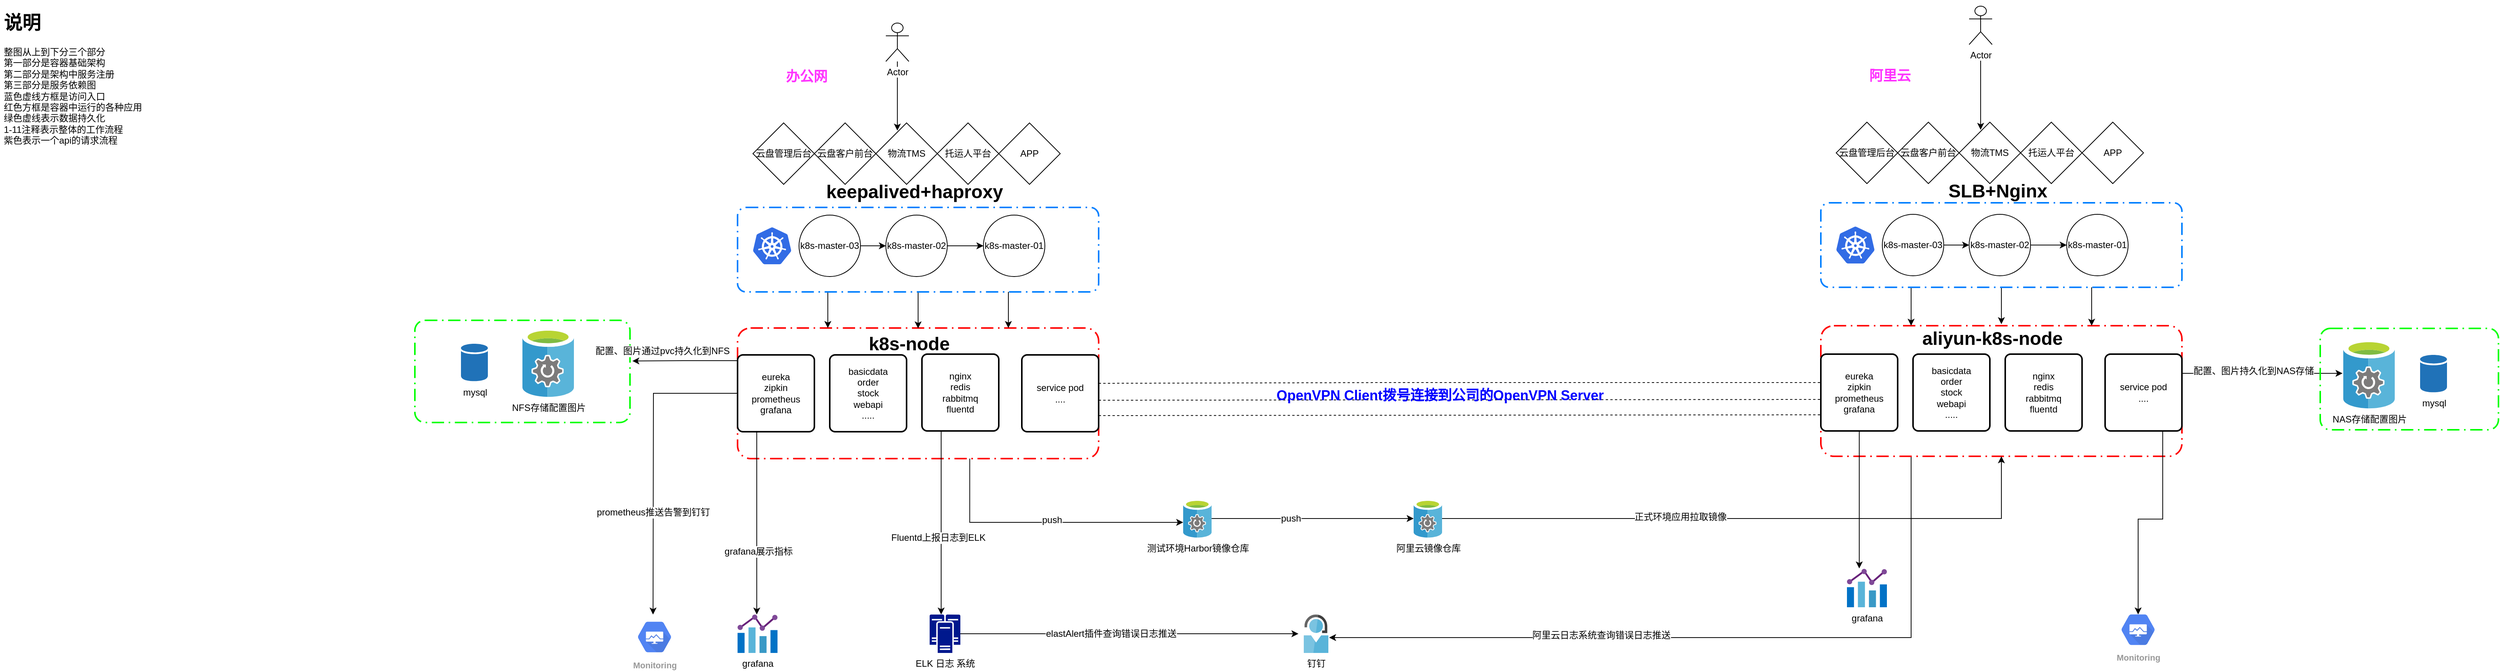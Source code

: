 <mxfile version="12.3.6" type="github" pages="1">
  <diagram id="JOAECc9dolxZvERgOYIs" name="第 1 页">
    <mxGraphModel dx="2412" dy="1940" grid="1" gridSize="10" guides="1" tooltips="1" connect="1" arrows="1" fold="1" page="1" pageScale="1" pageWidth="827" pageHeight="1169" math="0" shadow="0">
      <root>
        <mxCell id="0"/>
        <mxCell id="1" parent="0"/>
        <mxCell id="RfoIqtlfHeD6Kl8EGxVd-90" style="edgeStyle=orthogonalEdgeStyle;rounded=0;orthogonalLoop=1;jettySize=auto;html=1;exitX=0.25;exitY=1;exitDx=0;exitDy=0;entryX=1.031;entryY=0.6;entryDx=0;entryDy=0;entryPerimeter=0;" edge="1" parent="1" source="RfoIqtlfHeD6Kl8EGxVd-40" target="RfoIqtlfHeD6Kl8EGxVd-88">
          <mxGeometry relative="1" as="geometry"/>
        </mxCell>
        <mxCell id="RfoIqtlfHeD6Kl8EGxVd-91" value="阿里云日志系统查询错误日志推送" style="text;html=1;align=center;verticalAlign=middle;resizable=0;points=[];;labelBackgroundColor=#ffffff;" vertex="1" connectable="0" parent="RfoIqtlfHeD6Kl8EGxVd-90">
          <mxGeometry x="0.288" y="-3" relative="1" as="geometry">
            <mxPoint as="offset"/>
          </mxGeometry>
        </mxCell>
        <mxCell id="RfoIqtlfHeD6Kl8EGxVd-40" value="" style="rounded=1;arcSize=10;dashed=1;strokeColor=#FF0000;fillColor=none;gradientColor=none;dashPattern=8 3 1 3;strokeWidth=2;shadow=0;" vertex="1" parent="1">
          <mxGeometry x="1550" y="414" width="470" height="170" as="geometry"/>
        </mxCell>
        <mxCell id="RfoIqtlfHeD6Kl8EGxVd-7" value="" style="rounded=1;arcSize=10;dashed=1;strokeColor=#FF0000;fillColor=none;gradientColor=none;dashPattern=8 3 1 3;strokeWidth=2;shadow=0;" vertex="1" parent="1">
          <mxGeometry x="140" y="417" width="470" height="170" as="geometry"/>
        </mxCell>
        <mxCell id="RfoIqtlfHeD6Kl8EGxVd-17" value="" style="rounded=1;arcSize=10;dashed=1;strokeColor=#00FF00;fillColor=none;gradientColor=none;dashPattern=8 3 1 3;strokeWidth=2;shadow=0;" vertex="1" parent="1">
          <mxGeometry x="-280" y="407" width="280" height="133" as="geometry"/>
        </mxCell>
        <mxCell id="RfoIqtlfHeD6Kl8EGxVd-18" style="edgeStyle=orthogonalEdgeStyle;rounded=0;orthogonalLoop=1;jettySize=auto;html=1;exitX=0;exitY=0.25;exitDx=0;exitDy=0;entryX=1.011;entryY=0.398;entryDx=0;entryDy=0;entryPerimeter=0;" edge="1" parent="1" source="RfoIqtlfHeD6Kl8EGxVd-7" target="RfoIqtlfHeD6Kl8EGxVd-17">
          <mxGeometry relative="1" as="geometry"/>
        </mxCell>
        <mxCell id="RfoIqtlfHeD6Kl8EGxVd-19" value="配置、图片通过pvc持久化到NFS" style="text;html=1;align=center;verticalAlign=middle;resizable=0;points=[];;labelBackgroundColor=#ffffff;" vertex="1" connectable="0" parent="RfoIqtlfHeD6Kl8EGxVd-18">
          <mxGeometry x="0.329" y="-3" relative="1" as="geometry">
            <mxPoint x="-8" y="-10" as="offset"/>
          </mxGeometry>
        </mxCell>
        <mxCell id="RfoIqtlfHeD6Kl8EGxVd-21" style="edgeStyle=orthogonalEdgeStyle;rounded=0;orthogonalLoop=1;jettySize=auto;html=1;" edge="1" parent="1" source="RfoIqtlfHeD6Kl8EGxVd-7">
          <mxGeometry relative="1" as="geometry">
            <mxPoint x="30" y="790" as="targetPoint"/>
          </mxGeometry>
        </mxCell>
        <mxCell id="RfoIqtlfHeD6Kl8EGxVd-29" value="prometheus推送告警到钉钉" style="text;html=1;align=center;verticalAlign=middle;resizable=0;points=[];;labelBackgroundColor=#ffffff;" vertex="1" connectable="0" parent="RfoIqtlfHeD6Kl8EGxVd-21">
          <mxGeometry x="0.332" relative="1" as="geometry">
            <mxPoint as="offset"/>
          </mxGeometry>
        </mxCell>
        <mxCell id="RfoIqtlfHeD6Kl8EGxVd-34" style="edgeStyle=orthogonalEdgeStyle;rounded=0;orthogonalLoop=1;jettySize=auto;html=1;exitX=0.643;exitY=1;exitDx=0;exitDy=0;entryX=0;entryY=0.6;entryDx=0;entryDy=0;entryPerimeter=0;exitPerimeter=0;" edge="1" parent="1" source="RfoIqtlfHeD6Kl8EGxVd-7" target="RfoIqtlfHeD6Kl8EGxVd-32">
          <mxGeometry relative="1" as="geometry"/>
        </mxCell>
        <mxCell id="RfoIqtlfHeD6Kl8EGxVd-72" value="push" style="text;html=1;align=center;verticalAlign=middle;resizable=0;points=[];;labelBackgroundColor=#ffffff;" vertex="1" connectable="0" parent="RfoIqtlfHeD6Kl8EGxVd-34">
          <mxGeometry x="0.05" y="3" relative="1" as="geometry">
            <mxPoint as="offset"/>
          </mxGeometry>
        </mxCell>
        <mxCell id="RfoIqtlfHeD6Kl8EGxVd-81" style="edgeStyle=orthogonalEdgeStyle;rounded=0;orthogonalLoop=1;jettySize=auto;html=1;exitX=0.25;exitY=1;exitDx=0;exitDy=0;entryX=0.25;entryY=0;entryDx=0;entryDy=0;" edge="1" parent="1" source="RfoIqtlfHeD6Kl8EGxVd-3" target="RfoIqtlfHeD6Kl8EGxVd-7">
          <mxGeometry relative="1" as="geometry"/>
        </mxCell>
        <mxCell id="RfoIqtlfHeD6Kl8EGxVd-82" style="edgeStyle=orthogonalEdgeStyle;rounded=0;orthogonalLoop=1;jettySize=auto;html=1;exitX=0.5;exitY=1;exitDx=0;exitDy=0;entryX=0.62;entryY=0;entryDx=0;entryDy=0;entryPerimeter=0;" edge="1" parent="1" source="RfoIqtlfHeD6Kl8EGxVd-3" target="RfoIqtlfHeD6Kl8EGxVd-14">
          <mxGeometry relative="1" as="geometry"/>
        </mxCell>
        <mxCell id="RfoIqtlfHeD6Kl8EGxVd-83" style="edgeStyle=orthogonalEdgeStyle;rounded=0;orthogonalLoop=1;jettySize=auto;html=1;exitX=0.75;exitY=1;exitDx=0;exitDy=0;entryX=0.75;entryY=0;entryDx=0;entryDy=0;" edge="1" parent="1" source="RfoIqtlfHeD6Kl8EGxVd-3" target="RfoIqtlfHeD6Kl8EGxVd-7">
          <mxGeometry relative="1" as="geometry"/>
        </mxCell>
        <mxCell id="RfoIqtlfHeD6Kl8EGxVd-3" value="" style="rounded=1;arcSize=10;dashed=1;strokeColor=#007FFF;fillColor=none;gradientColor=none;dashPattern=8 3 1 3;strokeWidth=2;shadow=0;" vertex="1" parent="1">
          <mxGeometry x="140" y="260" width="470" height="110" as="geometry"/>
        </mxCell>
        <mxCell id="q3KWGAczgnSq44PTm5tH-10" style="edgeStyle=orthogonalEdgeStyle;rounded=0;orthogonalLoop=1;jettySize=auto;html=1;" parent="1" source="q3KWGAczgnSq44PTm5tH-1" edge="1">
          <mxGeometry relative="1" as="geometry">
            <mxPoint x="348" y="160" as="targetPoint"/>
          </mxGeometry>
        </mxCell>
        <mxCell id="q3KWGAczgnSq44PTm5tH-1" value="Actor" style="shape=umlActor;verticalLabelPosition=bottom;labelBackgroundColor=#ffffff;verticalAlign=top;html=1;outlineConnect=0;" parent="1" vertex="1">
          <mxGeometry x="333" y="20" width="30" height="50" as="geometry"/>
        </mxCell>
        <mxCell id="q3KWGAczgnSq44PTm5tH-2" value="云盘管理后台" style="rhombus;whiteSpace=wrap;html=1;" parent="1" vertex="1">
          <mxGeometry x="160" y="150" width="80" height="80" as="geometry"/>
        </mxCell>
        <mxCell id="q3KWGAczgnSq44PTm5tH-3" value="云盘客户前台" style="rhombus;whiteSpace=wrap;html=1;" parent="1" vertex="1">
          <mxGeometry x="240" y="150" width="80" height="80" as="geometry"/>
        </mxCell>
        <mxCell id="q3KWGAczgnSq44PTm5tH-4" value="物流TMS" style="rhombus;whiteSpace=wrap;html=1;" parent="1" vertex="1">
          <mxGeometry x="320" y="150" width="80" height="80" as="geometry"/>
        </mxCell>
        <mxCell id="q3KWGAczgnSq44PTm5tH-5" value="托运人平台" style="rhombus;whiteSpace=wrap;html=1;" parent="1" vertex="1">
          <mxGeometry x="400" y="150" width="80" height="80" as="geometry"/>
        </mxCell>
        <mxCell id="q3KWGAczgnSq44PTm5tH-8" value="&lt;h1&gt;说明&lt;/h1&gt;&lt;div&gt;整图从上到下分三个部分&lt;/div&gt;&lt;div&gt;第一部分是容器基础架构&lt;/div&gt;&lt;div&gt;第二部分是架构中服务注册&lt;/div&gt;&lt;div&gt;第三部分是服务依赖图&lt;/div&gt;&lt;div&gt;蓝色虚线方框是访问入口&lt;/div&gt;&lt;div&gt;红色方框是容器中运行的各种应用&lt;/div&gt;&lt;div&gt;绿色虚线表示数据持久化&lt;/div&gt;&lt;div&gt;1-11注释表示整体的工作流程&lt;/div&gt;&lt;div&gt;紫色表示一个api的请求流程&lt;/div&gt;" style="text;html=1;strokeColor=none;fillColor=none;spacing=5;spacingTop=-20;whiteSpace=wrap;overflow=hidden;rounded=0;" parent="1" vertex="1">
          <mxGeometry x="-820" width="197" height="200" as="geometry"/>
        </mxCell>
        <mxCell id="q3KWGAczgnSq44PTm5tH-9" value="&lt;font color=&quot;#ff33ff&quot; style=&quot;font-size: 18px&quot;&gt;&lt;b&gt;办公网&lt;/b&gt;&lt;/font&gt;" style="text;html=1;strokeColor=none;fillColor=none;align=center;verticalAlign=middle;whiteSpace=wrap;rounded=0;" parent="1" vertex="1">
          <mxGeometry x="200" y="70" width="60" height="40" as="geometry"/>
        </mxCell>
        <mxCell id="q3KWGAczgnSq44PTm5tH-11" value="APP" style="rhombus;whiteSpace=wrap;html=1;" parent="1" vertex="1">
          <mxGeometry x="480" y="150" width="80" height="80" as="geometry"/>
        </mxCell>
        <mxCell id="RfoIqtlfHeD6Kl8EGxVd-4" style="edgeStyle=orthogonalEdgeStyle;rounded=0;orthogonalLoop=1;jettySize=auto;html=1;exitX=1;exitY=0.5;exitDx=0;exitDy=0;entryX=0;entryY=0.5;entryDx=0;entryDy=0;" edge="1" parent="1" source="q3KWGAczgnSq44PTm5tH-13" target="q3KWGAczgnSq44PTm5tH-14">
          <mxGeometry relative="1" as="geometry"/>
        </mxCell>
        <mxCell id="q3KWGAczgnSq44PTm5tH-13" value="k8s-master-03" style="ellipse;whiteSpace=wrap;html=1;aspect=fixed;fillColor=#FFFFFF;" parent="1" vertex="1">
          <mxGeometry x="220" y="270" width="80" height="80" as="geometry"/>
        </mxCell>
        <mxCell id="RfoIqtlfHeD6Kl8EGxVd-5" style="edgeStyle=orthogonalEdgeStyle;rounded=0;orthogonalLoop=1;jettySize=auto;html=1;exitX=1;exitY=0.5;exitDx=0;exitDy=0;entryX=0;entryY=0.5;entryDx=0;entryDy=0;" edge="1" parent="1" source="q3KWGAczgnSq44PTm5tH-14" target="q3KWGAczgnSq44PTm5tH-15">
          <mxGeometry relative="1" as="geometry"/>
        </mxCell>
        <mxCell id="q3KWGAczgnSq44PTm5tH-14" value="&lt;span style=&quot;white-space: normal&quot;&gt;k8s-master-02&lt;/span&gt;" style="ellipse;whiteSpace=wrap;html=1;aspect=fixed;fillColor=#FFFFFF;" parent="1" vertex="1">
          <mxGeometry x="333" y="270" width="80" height="80" as="geometry"/>
        </mxCell>
        <mxCell id="q3KWGAczgnSq44PTm5tH-15" value="&lt;span style=&quot;white-space: normal&quot;&gt;k8s-master-01&lt;/span&gt;" style="ellipse;whiteSpace=wrap;html=1;aspect=fixed;fillColor=#FFFFFF;" parent="1" vertex="1">
          <mxGeometry x="460" y="270" width="80" height="80" as="geometry"/>
        </mxCell>
        <mxCell id="q3KWGAczgnSq44PTm5tH-18" value="" style="aspect=fixed;html=1;points=[];align=center;image;fontSize=12;image=img/lib/mscae/Kubernetes.svg;shadow=0;fillColor=#FFFFFF;" parent="1" vertex="1">
          <mxGeometry x="160" y="286" width="50" height="48" as="geometry"/>
        </mxCell>
        <mxCell id="RfoIqtlfHeD6Kl8EGxVd-25" style="edgeStyle=orthogonalEdgeStyle;rounded=0;orthogonalLoop=1;jettySize=auto;html=1;exitX=0.25;exitY=1;exitDx=0;exitDy=0;entryX=0.481;entryY=0;entryDx=0;entryDy=0;entryPerimeter=0;" edge="1" parent="1" source="q3KWGAczgnSq44PTm5tH-19" target="RfoIqtlfHeD6Kl8EGxVd-24">
          <mxGeometry relative="1" as="geometry"/>
        </mxCell>
        <mxCell id="RfoIqtlfHeD6Kl8EGxVd-30" value="grafana展示指标" style="text;html=1;align=center;verticalAlign=middle;resizable=0;points=[];;labelBackgroundColor=#ffffff;" vertex="1" connectable="0" parent="RfoIqtlfHeD6Kl8EGxVd-25">
          <mxGeometry x="0.311" y="2" relative="1" as="geometry">
            <mxPoint as="offset"/>
          </mxGeometry>
        </mxCell>
        <mxCell id="q3KWGAczgnSq44PTm5tH-19" value="eureka&lt;br&gt;zipkin&lt;br&gt;prometheus&lt;br&gt;grafana" style="rounded=1;whiteSpace=wrap;html=1;absoluteArcSize=1;arcSize=14;strokeWidth=2;shadow=0;fillColor=#FFFFFF;" parent="1" vertex="1">
          <mxGeometry x="140" y="452" width="100" height="100" as="geometry"/>
        </mxCell>
        <mxCell id="RfoIqtlfHeD6Kl8EGxVd-6" value="keepalived+haproxy" style="text;strokeColor=none;fillColor=none;html=1;fontSize=24;fontStyle=1;verticalAlign=middle;align=center;shadow=0;" vertex="1" parent="1">
          <mxGeometry x="320" y="220" width="100" height="40" as="geometry"/>
        </mxCell>
        <mxCell id="RfoIqtlfHeD6Kl8EGxVd-84" style="edgeStyle=orthogonalEdgeStyle;rounded=0;orthogonalLoop=1;jettySize=auto;html=1;exitX=0.25;exitY=1;exitDx=0;exitDy=0;" edge="1" parent="1" source="RfoIqtlfHeD6Kl8EGxVd-8">
          <mxGeometry relative="1" as="geometry">
            <mxPoint x="405" y="790" as="targetPoint"/>
          </mxGeometry>
        </mxCell>
        <mxCell id="RfoIqtlfHeD6Kl8EGxVd-86" value="Fluentd上报日志到ELK" style="text;html=1;align=center;verticalAlign=middle;resizable=0;points=[];;labelBackgroundColor=#ffffff;" vertex="1" connectable="0" parent="RfoIqtlfHeD6Kl8EGxVd-84">
          <mxGeometry x="0.197" y="-1" relative="1" as="geometry">
            <mxPoint x="-4" y="-4" as="offset"/>
          </mxGeometry>
        </mxCell>
        <mxCell id="RfoIqtlfHeD6Kl8EGxVd-8" value="nginx&lt;br&gt;redis&lt;br&gt;rabbitmq&lt;br&gt;fluentd" style="rounded=1;whiteSpace=wrap;html=1;absoluteArcSize=1;arcSize=14;strokeWidth=2;shadow=0;fillColor=#FFFFFF;" vertex="1" parent="1">
          <mxGeometry x="380" y="451" width="100" height="100" as="geometry"/>
        </mxCell>
        <mxCell id="RfoIqtlfHeD6Kl8EGxVd-9" value="service pod&lt;br&gt;...." style="rounded=1;whiteSpace=wrap;html=1;absoluteArcSize=1;arcSize=14;strokeWidth=2;shadow=0;fillColor=#FFFFFF;" vertex="1" parent="1">
          <mxGeometry x="510" y="452" width="100" height="100" as="geometry"/>
        </mxCell>
        <mxCell id="RfoIqtlfHeD6Kl8EGxVd-10" value="basicdata&lt;br&gt;order&lt;br&gt;stock&lt;br&gt;webapi&lt;br&gt;....." style="rounded=1;whiteSpace=wrap;html=1;absoluteArcSize=1;arcSize=14;strokeWidth=2;shadow=0;fillColor=#FFFFFF;" vertex="1" parent="1">
          <mxGeometry x="260" y="452" width="100" height="100" as="geometry"/>
        </mxCell>
        <mxCell id="RfoIqtlfHeD6Kl8EGxVd-14" value="k8s-node" style="text;strokeColor=none;fillColor=none;html=1;fontSize=24;fontStyle=1;verticalAlign=middle;align=center;shadow=0;" vertex="1" parent="1">
          <mxGeometry x="313" y="417.5" width="100" height="40" as="geometry"/>
        </mxCell>
        <mxCell id="RfoIqtlfHeD6Kl8EGxVd-15" value="NFS存储配置图片" style="aspect=fixed;html=1;points=[];align=center;image;fontSize=12;image=img/lib/mscae/StorSimple_Data_Managers.svg;shadow=0;strokeColor=#FF0000;fillColor=#FFFFFF;" vertex="1" parent="1">
          <mxGeometry x="-140" y="417" width="67" height="90" as="geometry"/>
        </mxCell>
        <mxCell id="RfoIqtlfHeD6Kl8EGxVd-16" value="mysql" style="shadow=0;dashed=0;html=1;strokeColor=none;labelPosition=center;verticalLabelPosition=bottom;verticalAlign=top;outlineConnect=0;align=center;shape=mxgraph.office.databases.database;fillColor=#2072B8;" vertex="1" parent="1">
          <mxGeometry x="-220" y="437.5" width="35" height="49" as="geometry"/>
        </mxCell>
        <mxCell id="RfoIqtlfHeD6Kl8EGxVd-24" value="grafana" style="aspect=fixed;html=1;points=[];align=center;image;fontSize=12;image=img/lib/mscae/Chart.svg;shadow=0;strokeColor=#00FF00;fillColor=#FFFFFF;" vertex="1" parent="1">
          <mxGeometry x="140" y="790" width="52" height="50" as="geometry"/>
        </mxCell>
        <mxCell id="RfoIqtlfHeD6Kl8EGxVd-26" value="Monitoring" style="html=1;fillColor=#5184F3;strokeColor=none;verticalAlign=top;labelPosition=center;verticalLabelPosition=bottom;align=center;spacingTop=-6;fontSize=11;fontStyle=1;fontColor=#999999;shape=mxgraph.gcp2.hexIcon;prIcon=cloud_deployment_manager;shadow=0;" vertex="1" parent="1">
          <mxGeometry x="-1" y="790" width="66" height="58.5" as="geometry"/>
        </mxCell>
        <mxCell id="RfoIqtlfHeD6Kl8EGxVd-70" style="edgeStyle=orthogonalEdgeStyle;rounded=0;orthogonalLoop=1;jettySize=auto;html=1;" edge="1" parent="1" source="RfoIqtlfHeD6Kl8EGxVd-32" target="RfoIqtlfHeD6Kl8EGxVd-67">
          <mxGeometry relative="1" as="geometry"/>
        </mxCell>
        <mxCell id="RfoIqtlfHeD6Kl8EGxVd-71" value="push" style="text;html=1;align=center;verticalAlign=middle;resizable=0;points=[];;labelBackgroundColor=#ffffff;" vertex="1" connectable="0" parent="RfoIqtlfHeD6Kl8EGxVd-70">
          <mxGeometry x="-0.217" relative="1" as="geometry">
            <mxPoint as="offset"/>
          </mxGeometry>
        </mxCell>
        <mxCell id="RfoIqtlfHeD6Kl8EGxVd-32" value="测试环境Harbor镜像仓库" style="aspect=fixed;html=1;points=[];align=center;image;fontSize=12;image=img/lib/mscae/StorSimple_Data_Managers.svg;shadow=0;strokeColor=#00FF00;fillColor=#FFFFFF;" vertex="1" parent="1">
          <mxGeometry x="720" y="640" width="37" height="50" as="geometry"/>
        </mxCell>
        <mxCell id="RfoIqtlfHeD6Kl8EGxVd-98" style="edgeStyle=orthogonalEdgeStyle;rounded=0;orthogonalLoop=1;jettySize=auto;html=1;exitX=0.25;exitY=1;exitDx=0;exitDy=0;entryX=0.25;entryY=0;entryDx=0;entryDy=0;" edge="1" parent="1" source="RfoIqtlfHeD6Kl8EGxVd-41" target="RfoIqtlfHeD6Kl8EGxVd-40">
          <mxGeometry relative="1" as="geometry"/>
        </mxCell>
        <mxCell id="RfoIqtlfHeD6Kl8EGxVd-99" style="edgeStyle=orthogonalEdgeStyle;rounded=0;orthogonalLoop=1;jettySize=auto;html=1;exitX=0.5;exitY=1;exitDx=0;exitDy=0;entryX=0.62;entryY=0.025;entryDx=0;entryDy=0;entryPerimeter=0;" edge="1" parent="1" source="RfoIqtlfHeD6Kl8EGxVd-41" target="RfoIqtlfHeD6Kl8EGxVd-63">
          <mxGeometry relative="1" as="geometry"/>
        </mxCell>
        <mxCell id="RfoIqtlfHeD6Kl8EGxVd-100" style="edgeStyle=orthogonalEdgeStyle;rounded=0;orthogonalLoop=1;jettySize=auto;html=1;exitX=0.75;exitY=1;exitDx=0;exitDy=0;entryX=0.75;entryY=0;entryDx=0;entryDy=0;" edge="1" parent="1" source="RfoIqtlfHeD6Kl8EGxVd-41" target="RfoIqtlfHeD6Kl8EGxVd-40">
          <mxGeometry relative="1" as="geometry"/>
        </mxCell>
        <mxCell id="RfoIqtlfHeD6Kl8EGxVd-41" value="" style="rounded=1;arcSize=10;dashed=1;strokeColor=#007FFF;fillColor=none;gradientColor=none;dashPattern=8 3 1 3;strokeWidth=2;shadow=0;" vertex="1" parent="1">
          <mxGeometry x="1550" y="254" width="470" height="110" as="geometry"/>
        </mxCell>
        <mxCell id="RfoIqtlfHeD6Kl8EGxVd-42" style="edgeStyle=orthogonalEdgeStyle;rounded=0;orthogonalLoop=1;jettySize=auto;html=1;" edge="1" parent="1">
          <mxGeometry relative="1" as="geometry">
            <mxPoint x="1758" y="159" as="targetPoint"/>
            <mxPoint x="1758" y="69" as="sourcePoint"/>
          </mxGeometry>
        </mxCell>
        <mxCell id="RfoIqtlfHeD6Kl8EGxVd-43" value="Actor" style="shape=umlActor;verticalLabelPosition=bottom;labelBackgroundColor=#ffffff;verticalAlign=top;html=1;outlineConnect=0;" vertex="1" parent="1">
          <mxGeometry x="1743" y="-2" width="30" height="50" as="geometry"/>
        </mxCell>
        <mxCell id="RfoIqtlfHeD6Kl8EGxVd-44" value="云盘管理后台" style="rhombus;whiteSpace=wrap;html=1;" vertex="1" parent="1">
          <mxGeometry x="1570" y="149" width="80" height="80" as="geometry"/>
        </mxCell>
        <mxCell id="RfoIqtlfHeD6Kl8EGxVd-45" value="云盘客户前台" style="rhombus;whiteSpace=wrap;html=1;" vertex="1" parent="1">
          <mxGeometry x="1650" y="149" width="80" height="80" as="geometry"/>
        </mxCell>
        <mxCell id="RfoIqtlfHeD6Kl8EGxVd-46" value="物流TMS" style="rhombus;whiteSpace=wrap;html=1;" vertex="1" parent="1">
          <mxGeometry x="1730" y="149" width="80" height="80" as="geometry"/>
        </mxCell>
        <mxCell id="RfoIqtlfHeD6Kl8EGxVd-47" value="托运人平台" style="rhombus;whiteSpace=wrap;html=1;" vertex="1" parent="1">
          <mxGeometry x="1810" y="149" width="80" height="80" as="geometry"/>
        </mxCell>
        <mxCell id="RfoIqtlfHeD6Kl8EGxVd-48" value="&lt;font color=&quot;#ff33ff&quot;&gt;&lt;span style=&quot;font-size: 18px&quot;&gt;&lt;b&gt;阿里云&lt;/b&gt;&lt;/span&gt;&lt;/font&gt;" style="text;html=1;strokeColor=none;fillColor=none;align=center;verticalAlign=middle;whiteSpace=wrap;rounded=0;" vertex="1" parent="1">
          <mxGeometry x="1610" y="69" width="60" height="40" as="geometry"/>
        </mxCell>
        <mxCell id="RfoIqtlfHeD6Kl8EGxVd-49" value="APP" style="rhombus;whiteSpace=wrap;html=1;" vertex="1" parent="1">
          <mxGeometry x="1890" y="149" width="80" height="80" as="geometry"/>
        </mxCell>
        <mxCell id="RfoIqtlfHeD6Kl8EGxVd-50" style="edgeStyle=orthogonalEdgeStyle;rounded=0;orthogonalLoop=1;jettySize=auto;html=1;exitX=1;exitY=0.5;exitDx=0;exitDy=0;entryX=0;entryY=0.5;entryDx=0;entryDy=0;" edge="1" parent="1" source="RfoIqtlfHeD6Kl8EGxVd-51" target="RfoIqtlfHeD6Kl8EGxVd-53">
          <mxGeometry relative="1" as="geometry"/>
        </mxCell>
        <mxCell id="RfoIqtlfHeD6Kl8EGxVd-51" value="k8s-master-03" style="ellipse;whiteSpace=wrap;html=1;aspect=fixed;fillColor=#FFFFFF;" vertex="1" parent="1">
          <mxGeometry x="1630" y="269" width="80" height="80" as="geometry"/>
        </mxCell>
        <mxCell id="RfoIqtlfHeD6Kl8EGxVd-52" style="edgeStyle=orthogonalEdgeStyle;rounded=0;orthogonalLoop=1;jettySize=auto;html=1;exitX=1;exitY=0.5;exitDx=0;exitDy=0;entryX=0;entryY=0.5;entryDx=0;entryDy=0;" edge="1" parent="1" source="RfoIqtlfHeD6Kl8EGxVd-53" target="RfoIqtlfHeD6Kl8EGxVd-54">
          <mxGeometry relative="1" as="geometry"/>
        </mxCell>
        <mxCell id="RfoIqtlfHeD6Kl8EGxVd-53" value="&lt;span style=&quot;white-space: normal&quot;&gt;k8s-master-02&lt;/span&gt;" style="ellipse;whiteSpace=wrap;html=1;aspect=fixed;fillColor=#FFFFFF;" vertex="1" parent="1">
          <mxGeometry x="1743" y="269" width="80" height="80" as="geometry"/>
        </mxCell>
        <mxCell id="RfoIqtlfHeD6Kl8EGxVd-54" value="&lt;span style=&quot;white-space: normal&quot;&gt;k8s-master-01&lt;/span&gt;" style="ellipse;whiteSpace=wrap;html=1;aspect=fixed;fillColor=#FFFFFF;" vertex="1" parent="1">
          <mxGeometry x="1870" y="269" width="80" height="80" as="geometry"/>
        </mxCell>
        <mxCell id="RfoIqtlfHeD6Kl8EGxVd-55" value="" style="aspect=fixed;html=1;points=[];align=center;image;fontSize=12;image=img/lib/mscae/Kubernetes.svg;shadow=0;fillColor=#FFFFFF;" vertex="1" parent="1">
          <mxGeometry x="1570" y="285" width="50" height="48" as="geometry"/>
        </mxCell>
        <mxCell id="RfoIqtlfHeD6Kl8EGxVd-92" style="edgeStyle=orthogonalEdgeStyle;rounded=0;orthogonalLoop=1;jettySize=auto;html=1;exitX=0.5;exitY=1;exitDx=0;exitDy=0;" edge="1" parent="1" source="RfoIqtlfHeD6Kl8EGxVd-58">
          <mxGeometry relative="1" as="geometry">
            <mxPoint x="1600" y="730" as="targetPoint"/>
          </mxGeometry>
        </mxCell>
        <mxCell id="RfoIqtlfHeD6Kl8EGxVd-58" value="eureka&lt;br&gt;zipkin&lt;br&gt;prometheus&lt;br&gt;grafana" style="rounded=1;whiteSpace=wrap;html=1;absoluteArcSize=1;arcSize=14;strokeWidth=2;shadow=0;fillColor=#FFFFFF;" vertex="1" parent="1">
          <mxGeometry x="1550" y="451" width="100" height="100" as="geometry"/>
        </mxCell>
        <mxCell id="RfoIqtlfHeD6Kl8EGxVd-59" value="SLB+Nginx" style="text;strokeColor=none;fillColor=none;html=1;fontSize=24;fontStyle=1;verticalAlign=middle;align=center;shadow=0;" vertex="1" parent="1">
          <mxGeometry x="1730" y="219" width="100" height="40" as="geometry"/>
        </mxCell>
        <mxCell id="RfoIqtlfHeD6Kl8EGxVd-60" value="nginx&lt;br&gt;redis&lt;br&gt;rabbitmq&lt;br&gt;fluentd" style="rounded=1;whiteSpace=wrap;html=1;absoluteArcSize=1;arcSize=14;strokeWidth=2;shadow=0;fillColor=#FFFFFF;" vertex="1" parent="1">
          <mxGeometry x="1790" y="451" width="100" height="100" as="geometry"/>
        </mxCell>
        <mxCell id="RfoIqtlfHeD6Kl8EGxVd-77" style="edgeStyle=orthogonalEdgeStyle;rounded=0;orthogonalLoop=1;jettySize=auto;html=1;exitX=0.75;exitY=1;exitDx=0;exitDy=0;entryX=0.5;entryY=0.16;entryDx=0;entryDy=0;entryPerimeter=0;" edge="1" parent="1" source="RfoIqtlfHeD6Kl8EGxVd-61" target="RfoIqtlfHeD6Kl8EGxVd-66">
          <mxGeometry relative="1" as="geometry"/>
        </mxCell>
        <mxCell id="RfoIqtlfHeD6Kl8EGxVd-78" style="edgeStyle=orthogonalEdgeStyle;rounded=0;orthogonalLoop=1;jettySize=auto;html=1;exitX=1;exitY=0.25;exitDx=0;exitDy=0;entryX=-0.015;entryY=0.489;entryDx=0;entryDy=0;entryPerimeter=0;" edge="1" parent="1" source="RfoIqtlfHeD6Kl8EGxVd-61" target="RfoIqtlfHeD6Kl8EGxVd-64">
          <mxGeometry relative="1" as="geometry"/>
        </mxCell>
        <mxCell id="RfoIqtlfHeD6Kl8EGxVd-79" value="配置、图片持久化到NAS存储" style="text;html=1;align=center;verticalAlign=middle;resizable=0;points=[];;labelBackgroundColor=#ffffff;" vertex="1" connectable="0" parent="RfoIqtlfHeD6Kl8EGxVd-78">
          <mxGeometry x="-0.11" y="3" relative="1" as="geometry">
            <mxPoint as="offset"/>
          </mxGeometry>
        </mxCell>
        <mxCell id="RfoIqtlfHeD6Kl8EGxVd-61" value="service pod&lt;br&gt;...." style="rounded=1;whiteSpace=wrap;html=1;absoluteArcSize=1;arcSize=14;strokeWidth=2;shadow=0;fillColor=#FFFFFF;" vertex="1" parent="1">
          <mxGeometry x="1920" y="451" width="100" height="100" as="geometry"/>
        </mxCell>
        <mxCell id="RfoIqtlfHeD6Kl8EGxVd-62" value="basicdata&lt;br&gt;order&lt;br&gt;stock&lt;br&gt;webapi&lt;br&gt;....." style="rounded=1;whiteSpace=wrap;html=1;absoluteArcSize=1;arcSize=14;strokeWidth=2;shadow=0;fillColor=#FFFFFF;" vertex="1" parent="1">
          <mxGeometry x="1670" y="451" width="100" height="100" as="geometry"/>
        </mxCell>
        <mxCell id="RfoIqtlfHeD6Kl8EGxVd-63" value="aliyun-k8s-node" style="text;strokeColor=none;fillColor=none;html=1;fontSize=24;fontStyle=1;verticalAlign=middle;align=center;shadow=0;" vertex="1" parent="1">
          <mxGeometry x="1723" y="411" width="100" height="40" as="geometry"/>
        </mxCell>
        <mxCell id="RfoIqtlfHeD6Kl8EGxVd-64" value="NAS存储配置图片" style="aspect=fixed;html=1;points=[];align=center;image;fontSize=12;image=img/lib/mscae/StorSimple_Data_Managers.svg;shadow=0;strokeColor=#FF0000;fillColor=#FFFFFF;" vertex="1" parent="1">
          <mxGeometry x="2230" y="432" width="67" height="90" as="geometry"/>
        </mxCell>
        <mxCell id="RfoIqtlfHeD6Kl8EGxVd-65" value="grafana" style="aspect=fixed;html=1;points=[];align=center;image;fontSize=12;image=img/lib/mscae/Chart.svg;shadow=0;strokeColor=#00FF00;fillColor=#FFFFFF;" vertex="1" parent="1">
          <mxGeometry x="1584" y="730.5" width="52" height="50" as="geometry"/>
        </mxCell>
        <mxCell id="RfoIqtlfHeD6Kl8EGxVd-66" value="Monitoring" style="html=1;fillColor=#5184F3;strokeColor=none;verticalAlign=top;labelPosition=center;verticalLabelPosition=bottom;align=center;spacingTop=-6;fontSize=11;fontStyle=1;fontColor=#999999;shape=mxgraph.gcp2.hexIcon;prIcon=cloud_deployment_manager;shadow=0;" vertex="1" parent="1">
          <mxGeometry x="1930" y="780.5" width="66" height="58.5" as="geometry"/>
        </mxCell>
        <mxCell id="RfoIqtlfHeD6Kl8EGxVd-94" style="edgeStyle=orthogonalEdgeStyle;rounded=0;orthogonalLoop=1;jettySize=auto;html=1;entryX=0.5;entryY=1;entryDx=0;entryDy=0;" edge="1" parent="1" source="RfoIqtlfHeD6Kl8EGxVd-67" target="RfoIqtlfHeD6Kl8EGxVd-40">
          <mxGeometry relative="1" as="geometry"/>
        </mxCell>
        <mxCell id="RfoIqtlfHeD6Kl8EGxVd-95" value="正式环境应用拉取镜像" style="text;html=1;align=center;verticalAlign=middle;resizable=0;points=[];;labelBackgroundColor=#ffffff;" vertex="1" connectable="0" parent="RfoIqtlfHeD6Kl8EGxVd-94">
          <mxGeometry x="-0.234" y="2" relative="1" as="geometry">
            <mxPoint as="offset"/>
          </mxGeometry>
        </mxCell>
        <mxCell id="RfoIqtlfHeD6Kl8EGxVd-67" value="阿里云镜像仓库" style="aspect=fixed;html=1;points=[];align=center;image;fontSize=12;image=img/lib/mscae/StorSimple_Data_Managers.svg;shadow=0;strokeColor=#00FF00;fillColor=#FFFFFF;" vertex="1" parent="1">
          <mxGeometry x="1020" y="640" width="37" height="50" as="geometry"/>
        </mxCell>
        <mxCell id="RfoIqtlfHeD6Kl8EGxVd-74" value="" style="endArrow=none;dashed=1;html=1;entryX=0;entryY=0.5;entryDx=0;entryDy=0;exitX=1;exitY=0.5;exitDx=0;exitDy=0;" edge="1" parent="1">
          <mxGeometry width="50" height="50" relative="1" as="geometry">
            <mxPoint x="610" y="489" as="sourcePoint"/>
            <mxPoint x="1550" y="488" as="targetPoint"/>
            <Array as="points">
              <mxPoint x="990" y="488"/>
            </Array>
          </mxGeometry>
        </mxCell>
        <mxCell id="RfoIqtlfHeD6Kl8EGxVd-75" value="" style="endArrow=none;dashed=1;html=1;entryX=0;entryY=0.5;entryDx=0;entryDy=0;exitX=1;exitY=0.5;exitDx=0;exitDy=0;" edge="1" parent="1">
          <mxGeometry width="50" height="50" relative="1" as="geometry">
            <mxPoint x="610" y="511" as="sourcePoint"/>
            <mxPoint x="1550" y="510" as="targetPoint"/>
          </mxGeometry>
        </mxCell>
        <mxCell id="RfoIqtlfHeD6Kl8EGxVd-76" value="" style="endArrow=none;dashed=1;html=1;entryX=0;entryY=0.5;entryDx=0;entryDy=0;exitX=1;exitY=0.5;exitDx=0;exitDy=0;" edge="1" parent="1">
          <mxGeometry width="50" height="50" relative="1" as="geometry">
            <mxPoint x="610" y="531" as="sourcePoint"/>
            <mxPoint x="1550" y="530" as="targetPoint"/>
          </mxGeometry>
        </mxCell>
        <mxCell id="RfoIqtlfHeD6Kl8EGxVd-80" value="&lt;font style=&quot;font-size: 18px&quot; color=&quot;#0000ff&quot;&gt;&lt;b&gt;OpenVPN Client拨号连接到公司的OpenVPN Server&lt;/b&gt;&lt;/font&gt;" style="text;html=1;align=center;verticalAlign=middle;resizable=0;points=[];;autosize=1;" vertex="1" parent="1">
          <mxGeometry x="834" y="495" width="440" height="20" as="geometry"/>
        </mxCell>
        <mxCell id="RfoIqtlfHeD6Kl8EGxVd-87" style="edgeStyle=orthogonalEdgeStyle;rounded=0;orthogonalLoop=1;jettySize=auto;html=1;" edge="1" parent="1" source="RfoIqtlfHeD6Kl8EGxVd-85">
          <mxGeometry relative="1" as="geometry">
            <mxPoint x="870" y="815" as="targetPoint"/>
          </mxGeometry>
        </mxCell>
        <mxCell id="RfoIqtlfHeD6Kl8EGxVd-89" value="elastAlert插件查询错误日志推送" style="text;html=1;align=center;verticalAlign=middle;resizable=0;points=[];;labelBackgroundColor=#ffffff;" vertex="1" connectable="0" parent="RfoIqtlfHeD6Kl8EGxVd-87">
          <mxGeometry x="-0.109" relative="1" as="geometry">
            <mxPoint as="offset"/>
          </mxGeometry>
        </mxCell>
        <mxCell id="RfoIqtlfHeD6Kl8EGxVd-85" value="ELK&amp;nbsp;日志&amp;nbsp;系统" style="aspect=fixed;pointerEvents=1;shadow=0;dashed=0;html=1;strokeColor=none;labelPosition=center;verticalLabelPosition=bottom;verticalAlign=top;align=center;fillColor=#00188D;shape=mxgraph.mscae.enterprise.cluster_server" vertex="1" parent="1">
          <mxGeometry x="390" y="790" width="40" height="50" as="geometry"/>
        </mxCell>
        <mxCell id="RfoIqtlfHeD6Kl8EGxVd-88" value="钉钉" style="aspect=fixed;html=1;points=[];align=center;image;fontSize=12;image=img/lib/mscae/Support_2.svg;shadow=0;strokeColor=#00FF00;fillColor=#FFFFFF;" vertex="1" parent="1">
          <mxGeometry x="877" y="790" width="32" height="50" as="geometry"/>
        </mxCell>
        <mxCell id="RfoIqtlfHeD6Kl8EGxVd-96" value="mysql" style="shadow=0;dashed=0;html=1;strokeColor=none;labelPosition=center;verticalLabelPosition=bottom;verticalAlign=top;outlineConnect=0;align=center;shape=mxgraph.office.databases.database;fillColor=#2072B8;" vertex="1" parent="1">
          <mxGeometry x="2330" y="452" width="35" height="49" as="geometry"/>
        </mxCell>
        <mxCell id="RfoIqtlfHeD6Kl8EGxVd-97" value="" style="rounded=1;arcSize=10;dashed=1;strokeColor=#00FF00;fillColor=none;gradientColor=none;dashPattern=8 3 1 3;strokeWidth=2;shadow=0;" vertex="1" parent="1">
          <mxGeometry x="2200" y="417.5" width="232" height="132" as="geometry"/>
        </mxCell>
      </root>
    </mxGraphModel>
  </diagram>
</mxfile>
